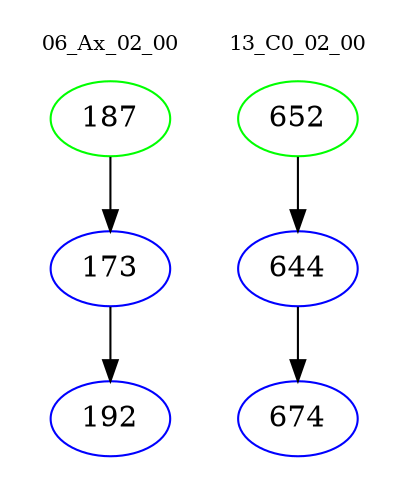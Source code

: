 digraph{
subgraph cluster_0 {
color = white
label = "06_Ax_02_00";
fontsize=10;
T0_187 [label="187", color="green"]
T0_187 -> T0_173 [color="black"]
T0_173 [label="173", color="blue"]
T0_173 -> T0_192 [color="black"]
T0_192 [label="192", color="blue"]
}
subgraph cluster_1 {
color = white
label = "13_C0_02_00";
fontsize=10;
T1_652 [label="652", color="green"]
T1_652 -> T1_644 [color="black"]
T1_644 [label="644", color="blue"]
T1_644 -> T1_674 [color="black"]
T1_674 [label="674", color="blue"]
}
}
